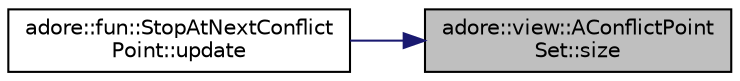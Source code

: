 digraph "adore::view::AConflictPointSet::size"
{
 // LATEX_PDF_SIZE
  edge [fontname="Helvetica",fontsize="10",labelfontname="Helvetica",labelfontsize="10"];
  node [fontname="Helvetica",fontsize="10",shape=record];
  rankdir="RL";
  Node1 [label="adore::view::AConflictPoint\lSet::size",height=0.2,width=0.4,color="black", fillcolor="grey75", style="filled", fontcolor="black",tooltip=" "];
  Node1 -> Node2 [dir="back",color="midnightblue",fontsize="10",style="solid",fontname="Helvetica"];
  Node2 [label="adore::fun::StopAtNextConflict\lPoint::update",height=0.2,width=0.4,color="black", fillcolor="white", style="filled",URL="$classadore_1_1fun_1_1StopAtNextConflictPoint.html#a33f2d893e6a3042b86d93251591d5394",tooltip=" "];
}
